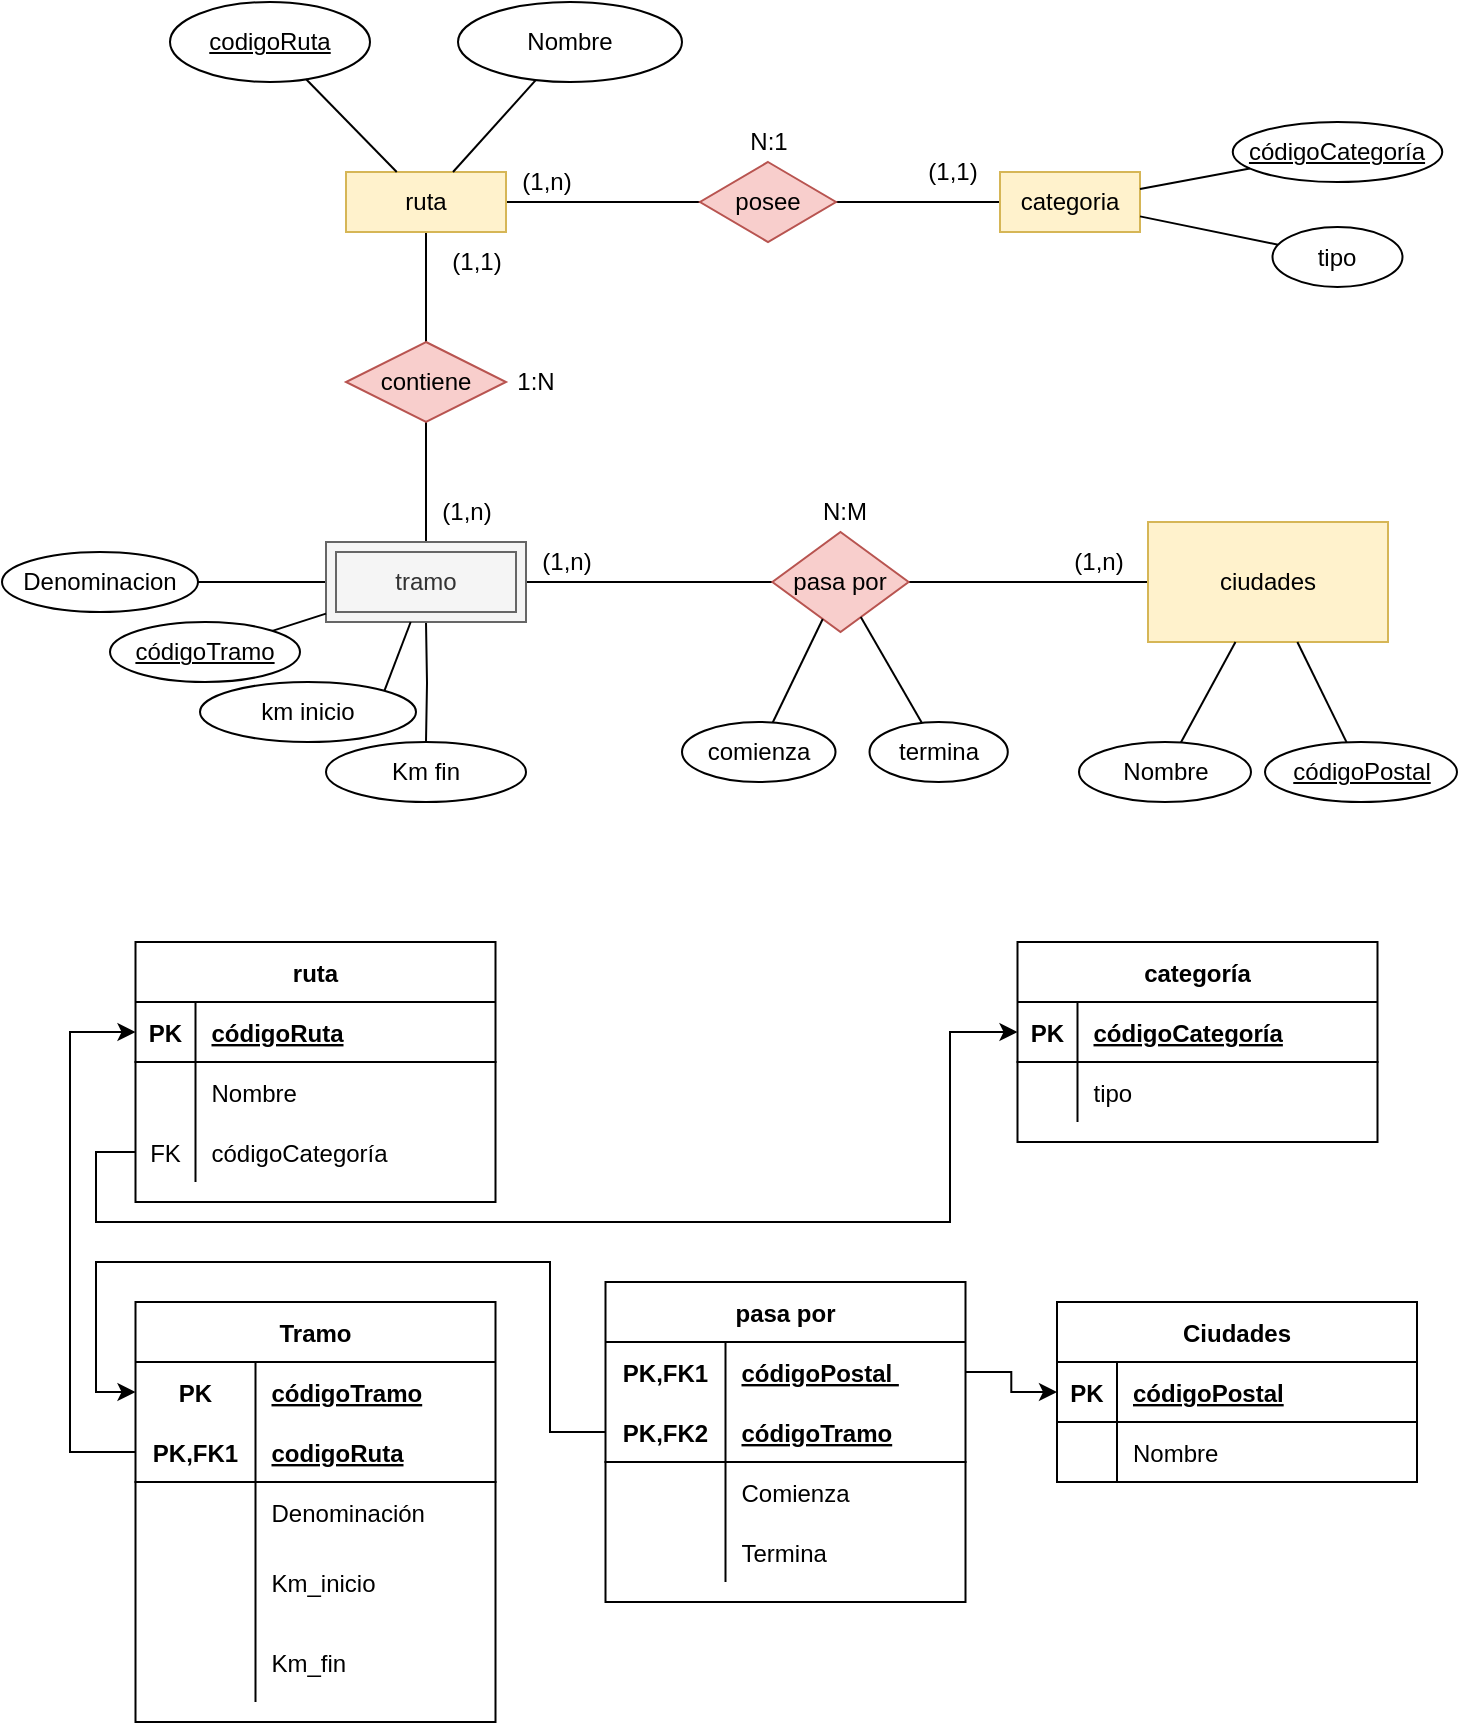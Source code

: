<mxfile version="20.4.0" type="github">
  <diagram id="KRlwMLuU-Q57Mkn1bWSh" name="Page-1">
    <mxGraphModel dx="1100" dy="999" grid="1" gridSize="10" guides="1" tooltips="1" connect="1" arrows="1" fold="1" page="1" pageScale="1" pageWidth="827" pageHeight="1169" math="0" shadow="0">
      <root>
        <mxCell id="0" />
        <mxCell id="1" parent="0" />
        <mxCell id="Nnzr_GY6lDxuYCMWYDKy-19" style="edgeStyle=orthogonalEdgeStyle;rounded=0;orthogonalLoop=1;jettySize=auto;html=1;endArrow=none;endFill=0;" parent="1" source="Nnzr_GY6lDxuYCMWYDKy-4" target="Nnzr_GY6lDxuYCMWYDKy-18" edge="1">
          <mxGeometry relative="1" as="geometry" />
        </mxCell>
        <mxCell id="3IoF0hXhuzRsBuDb1XvG-8" value="" style="edgeStyle=orthogonalEdgeStyle;rounded=0;orthogonalLoop=1;jettySize=auto;html=1;endArrow=none;endFill=0;" parent="1" source="Nnzr_GY6lDxuYCMWYDKy-4" target="3IoF0hXhuzRsBuDb1XvG-7" edge="1">
          <mxGeometry relative="1" as="geometry" />
        </mxCell>
        <mxCell id="Nnzr_GY6lDxuYCMWYDKy-4" value="ruta" style="whiteSpace=wrap;html=1;align=center;fillColor=#fff2cc;strokeColor=#d6b656;" parent="1" vertex="1">
          <mxGeometry x="218" y="215" width="80" height="30" as="geometry" />
        </mxCell>
        <mxCell id="Nnzr_GY6lDxuYCMWYDKy-6" value="codigoRuta" style="ellipse;whiteSpace=wrap;html=1;align=center;fontStyle=4;" parent="1" vertex="1">
          <mxGeometry x="130" y="130" width="100" height="40" as="geometry" />
        </mxCell>
        <mxCell id="Nnzr_GY6lDxuYCMWYDKy-20" style="edgeStyle=orthogonalEdgeStyle;rounded=0;orthogonalLoop=1;jettySize=auto;html=1;entryX=0.5;entryY=0;entryDx=0;entryDy=0;endArrow=none;endFill=0;" parent="1" source="Nnzr_GY6lDxuYCMWYDKy-18" target="Nnzr_GY6lDxuYCMWYDKy-32" edge="1">
          <mxGeometry relative="1" as="geometry">
            <mxPoint x="713" y="30" as="targetPoint" />
          </mxGeometry>
        </mxCell>
        <mxCell id="Nnzr_GY6lDxuYCMWYDKy-18" value="contiene" style="shape=rhombus;perimeter=rhombusPerimeter;whiteSpace=wrap;html=1;align=center;fillColor=#f8cecc;strokeColor=#b85450;" parent="1" vertex="1">
          <mxGeometry x="218" y="300" width="80" height="40" as="geometry" />
        </mxCell>
        <mxCell id="Nnzr_GY6lDxuYCMWYDKy-22" value="(1,n)" style="text;html=1;align=center;verticalAlign=middle;resizable=0;points=[];autosize=1;strokeColor=none;fillColor=none;" parent="1" vertex="1">
          <mxGeometry x="253" y="370" width="50" height="30" as="geometry" />
        </mxCell>
        <mxCell id="Nnzr_GY6lDxuYCMWYDKy-23" value="(1,1)" style="text;html=1;align=center;verticalAlign=middle;resizable=0;points=[];autosize=1;strokeColor=none;fillColor=none;" parent="1" vertex="1">
          <mxGeometry x="258" y="245" width="50" height="30" as="geometry" />
        </mxCell>
        <mxCell id="Nnzr_GY6lDxuYCMWYDKy-24" value="km inicio" style="ellipse;whiteSpace=wrap;html=1;" parent="1" vertex="1">
          <mxGeometry x="145" y="470" width="108" height="30" as="geometry" />
        </mxCell>
        <mxCell id="Nnzr_GY6lDxuYCMWYDKy-28" value="Km fin" style="ellipse;whiteSpace=wrap;html=1;" parent="1" vertex="1">
          <mxGeometry x="208" y="500" width="100" height="30" as="geometry" />
        </mxCell>
        <mxCell id="Nnzr_GY6lDxuYCMWYDKy-38" value="" style="edgeStyle=orthogonalEdgeStyle;rounded=0;orthogonalLoop=1;jettySize=auto;html=1;endArrow=none;endFill=0;" parent="1" source="Nnzr_GY6lDxuYCMWYDKy-32" target="Nnzr_GY6lDxuYCMWYDKy-37" edge="1">
          <mxGeometry relative="1" as="geometry" />
        </mxCell>
        <mxCell id="3IoF0hXhuzRsBuDb1XvG-27" style="edgeStyle=orthogonalEdgeStyle;rounded=0;orthogonalLoop=1;jettySize=auto;html=1;exitX=0;exitY=1;exitDx=0;exitDy=0;endArrow=none;endFill=0;" parent="1" target="Nnzr_GY6lDxuYCMWYDKy-28" edge="1">
          <mxGeometry relative="1" as="geometry">
            <mxPoint x="258" y="440" as="sourcePoint" />
          </mxGeometry>
        </mxCell>
        <mxCell id="_XTWff0UPh5AKu2jDrgm-16" value="" style="edgeStyle=orthogonalEdgeStyle;rounded=0;orthogonalLoop=1;jettySize=auto;html=1;endArrow=none;endFill=0;" parent="1" source="Nnzr_GY6lDxuYCMWYDKy-32" target="_XTWff0UPh5AKu2jDrgm-15" edge="1">
          <mxGeometry relative="1" as="geometry" />
        </mxCell>
        <mxCell id="Nnzr_GY6lDxuYCMWYDKy-32" value="tramo" style="shape=ext;margin=3;double=1;whiteSpace=wrap;html=1;align=center;fillColor=#f5f5f5;fontColor=#333333;strokeColor=#666666;" parent="1" vertex="1">
          <mxGeometry x="208" y="400" width="100" height="40" as="geometry" />
        </mxCell>
        <mxCell id="Nnzr_GY6lDxuYCMWYDKy-41" value="" style="edgeStyle=orthogonalEdgeStyle;rounded=0;orthogonalLoop=1;jettySize=auto;html=1;endArrow=none;endFill=0;" parent="1" source="Nnzr_GY6lDxuYCMWYDKy-37" target="Nnzr_GY6lDxuYCMWYDKy-40" edge="1">
          <mxGeometry relative="1" as="geometry" />
        </mxCell>
        <mxCell id="Nnzr_GY6lDxuYCMWYDKy-37" value="pasa por" style="rhombus;whiteSpace=wrap;html=1;fillColor=#f8cecc;strokeColor=#b85450;" parent="1" vertex="1">
          <mxGeometry x="431.19" y="395" width="68.13" height="50" as="geometry" />
        </mxCell>
        <mxCell id="Nnzr_GY6lDxuYCMWYDKy-40" value="ciudades" style="whiteSpace=wrap;html=1;fillColor=#fff2cc;strokeColor=#d6b656;" parent="1" vertex="1">
          <mxGeometry x="619.0" y="390" width="120" height="60" as="geometry" />
        </mxCell>
        <mxCell id="Nnzr_GY6lDxuYCMWYDKy-42" value="(1,n)" style="text;html=1;align=center;verticalAlign=middle;resizable=0;points=[];autosize=1;strokeColor=none;fillColor=none;" parent="1" vertex="1">
          <mxGeometry x="569" y="395" width="50" height="30" as="geometry" />
        </mxCell>
        <mxCell id="Nnzr_GY6lDxuYCMWYDKy-43" value="Nombre" style="ellipse;whiteSpace=wrap;html=1;align=center;" parent="1" vertex="1">
          <mxGeometry x="584.5" y="500" width="86" height="30" as="geometry" />
        </mxCell>
        <mxCell id="Nnzr_GY6lDxuYCMWYDKy-45" value="códigoPostal" style="ellipse;whiteSpace=wrap;html=1;align=center;fontStyle=4;" parent="1" vertex="1">
          <mxGeometry x="677.5" y="500" width="96" height="30" as="geometry" />
        </mxCell>
        <mxCell id="Nnzr_GY6lDxuYCMWYDKy-47" value="(1,n)" style="text;html=1;align=center;verticalAlign=middle;resizable=0;points=[];autosize=1;strokeColor=none;fillColor=none;" parent="1" vertex="1">
          <mxGeometry x="303" y="395" width="50" height="30" as="geometry" />
        </mxCell>
        <mxCell id="Nnzr_GY6lDxuYCMWYDKy-60" value="termina" style="ellipse;whiteSpace=wrap;html=1;" parent="1" vertex="1">
          <mxGeometry x="479.76" y="490" width="69.14" height="30" as="geometry" />
        </mxCell>
        <mxCell id="Nnzr_GY6lDxuYCMWYDKy-62" value="comienza" style="ellipse;whiteSpace=wrap;html=1;" parent="1" vertex="1">
          <mxGeometry x="386" y="490" width="76.76" height="30" as="geometry" />
        </mxCell>
        <mxCell id="Nnzr_GY6lDxuYCMWYDKy-64" value="códigoTramo" style="ellipse;whiteSpace=wrap;html=1;align=center;fontStyle=4;" parent="1" vertex="1">
          <mxGeometry x="100" y="440" width="95" height="30" as="geometry" />
        </mxCell>
        <mxCell id="3IoF0hXhuzRsBuDb1XvG-1" value="1:N" style="text;html=1;strokeColor=none;fillColor=none;align=center;verticalAlign=middle;whiteSpace=wrap;rounded=0;" parent="1" vertex="1">
          <mxGeometry x="283" y="305" width="60" height="30" as="geometry" />
        </mxCell>
        <mxCell id="3IoF0hXhuzRsBuDb1XvG-10" value="" style="edgeStyle=orthogonalEdgeStyle;rounded=0;orthogonalLoop=1;jettySize=auto;html=1;endArrow=none;endFill=0;" parent="1" source="3IoF0hXhuzRsBuDb1XvG-7" target="3IoF0hXhuzRsBuDb1XvG-9" edge="1">
          <mxGeometry relative="1" as="geometry" />
        </mxCell>
        <mxCell id="3IoF0hXhuzRsBuDb1XvG-7" value="posee" style="rhombus;whiteSpace=wrap;html=1;labelBackgroundColor=none;fillColor=#f8cecc;strokeColor=#b85450;" parent="1" vertex="1">
          <mxGeometry x="395" y="210" width="68" height="40" as="geometry" />
        </mxCell>
        <mxCell id="3IoF0hXhuzRsBuDb1XvG-9" value="categoria" style="whiteSpace=wrap;html=1;fillColor=#fff2cc;strokeColor=#d6b656;" parent="1" vertex="1">
          <mxGeometry x="545" y="215" width="70" height="30" as="geometry" />
        </mxCell>
        <mxCell id="3IoF0hXhuzRsBuDb1XvG-11" value="tipo" style="ellipse;whiteSpace=wrap;html=1;" parent="1" vertex="1">
          <mxGeometry x="681.25" y="242.5" width="65" height="30" as="geometry" />
        </mxCell>
        <mxCell id="3IoF0hXhuzRsBuDb1XvG-13" value="Nombre" style="ellipse;whiteSpace=wrap;html=1;" parent="1" vertex="1">
          <mxGeometry x="274" y="130" width="112" height="40" as="geometry" />
        </mxCell>
        <mxCell id="3IoF0hXhuzRsBuDb1XvG-15" value="códigoCategoría" style="ellipse;whiteSpace=wrap;html=1;align=center;fontStyle=4;" parent="1" vertex="1">
          <mxGeometry x="661.38" y="190" width="104.75" height="30" as="geometry" />
        </mxCell>
        <mxCell id="3IoF0hXhuzRsBuDb1XvG-17" value="(1,1)" style="text;html=1;align=center;verticalAlign=middle;resizable=0;points=[];autosize=1;strokeColor=none;fillColor=none;" parent="1" vertex="1">
          <mxGeometry x="496" y="200" width="50" height="30" as="geometry" />
        </mxCell>
        <mxCell id="3IoF0hXhuzRsBuDb1XvG-18" value="(1,n)" style="text;html=1;align=center;verticalAlign=middle;resizable=0;points=[];autosize=1;strokeColor=none;fillColor=none;" parent="1" vertex="1">
          <mxGeometry x="293" y="205" width="50" height="30" as="geometry" />
        </mxCell>
        <mxCell id="3IoF0hXhuzRsBuDb1XvG-19" value="N:1" style="text;html=1;align=center;verticalAlign=middle;resizable=0;points=[];autosize=1;strokeColor=none;fillColor=none;" parent="1" vertex="1">
          <mxGeometry x="409" y="185" width="40" height="30" as="geometry" />
        </mxCell>
        <mxCell id="3IoF0hXhuzRsBuDb1XvG-20" value="N:M" style="text;html=1;align=center;verticalAlign=middle;resizable=0;points=[];autosize=1;strokeColor=none;fillColor=none;" parent="1" vertex="1">
          <mxGeometry x="442.45" y="370" width="50" height="30" as="geometry" />
        </mxCell>
        <mxCell id="_XTWff0UPh5AKu2jDrgm-4" value="" style="endArrow=none;html=1;rounded=0;" parent="1" source="Nnzr_GY6lDxuYCMWYDKy-62" target="Nnzr_GY6lDxuYCMWYDKy-37" edge="1">
          <mxGeometry width="50" height="50" relative="1" as="geometry">
            <mxPoint x="353.761" y="480.506" as="sourcePoint" />
            <mxPoint x="327.923" y="450" as="targetPoint" />
          </mxGeometry>
        </mxCell>
        <mxCell id="_XTWff0UPh5AKu2jDrgm-5" value="" style="endArrow=none;html=1;rounded=0;" parent="1" source="Nnzr_GY6lDxuYCMWYDKy-60" target="Nnzr_GY6lDxuYCMWYDKy-37" edge="1">
          <mxGeometry width="50" height="50" relative="1" as="geometry">
            <mxPoint x="441.31" y="500.247" as="sourcePoint" />
            <mxPoint x="466.369" y="448.479" as="targetPoint" />
          </mxGeometry>
        </mxCell>
        <mxCell id="_XTWff0UPh5AKu2jDrgm-7" value="" style="endArrow=none;html=1;rounded=0;" parent="1" source="Nnzr_GY6lDxuYCMWYDKy-43" target="Nnzr_GY6lDxuYCMWYDKy-40" edge="1">
          <mxGeometry width="50" height="50" relative="1" as="geometry">
            <mxPoint x="516.069" y="500.435" as="sourcePoint" />
            <mxPoint x="485.393" y="447.56" as="targetPoint" />
          </mxGeometry>
        </mxCell>
        <mxCell id="_XTWff0UPh5AKu2jDrgm-8" value="" style="endArrow=none;html=1;rounded=0;" parent="1" source="Nnzr_GY6lDxuYCMWYDKy-45" target="Nnzr_GY6lDxuYCMWYDKy-40" edge="1">
          <mxGeometry width="50" height="50" relative="1" as="geometry">
            <mxPoint x="645.438" y="510.258" as="sourcePoint" />
            <mxPoint x="672.737" y="460" as="targetPoint" />
          </mxGeometry>
        </mxCell>
        <mxCell id="_XTWff0UPh5AKu2jDrgm-9" value="" style="endArrow=none;html=1;rounded=0;exitX=1;exitY=0;exitDx=0;exitDy=0;" parent="1" source="Nnzr_GY6lDxuYCMWYDKy-24" target="Nnzr_GY6lDxuYCMWYDKy-32" edge="1">
          <mxGeometry width="50" height="50" relative="1" as="geometry">
            <mxPoint x="310.761" y="480.506" as="sourcePoint" />
            <mxPoint x="284.923" y="450" as="targetPoint" />
          </mxGeometry>
        </mxCell>
        <mxCell id="_XTWff0UPh5AKu2jDrgm-10" value="" style="endArrow=none;html=1;rounded=0;" parent="1" source="Nnzr_GY6lDxuYCMWYDKy-64" target="Nnzr_GY6lDxuYCMWYDKy-32" edge="1">
          <mxGeometry width="50" height="50" relative="1" as="geometry">
            <mxPoint x="210.184" y="514.393" as="sourcePoint" />
            <mxPoint x="254.298" y="450" as="targetPoint" />
          </mxGeometry>
        </mxCell>
        <mxCell id="_XTWff0UPh5AKu2jDrgm-11" value="" style="endArrow=none;html=1;rounded=0;" parent="1" source="Nnzr_GY6lDxuYCMWYDKy-6" target="Nnzr_GY6lDxuYCMWYDKy-4" edge="1">
          <mxGeometry width="50" height="50" relative="1" as="geometry">
            <mxPoint x="396" y="400" as="sourcePoint" />
            <mxPoint x="446" y="350" as="targetPoint" />
          </mxGeometry>
        </mxCell>
        <mxCell id="_XTWff0UPh5AKu2jDrgm-12" value="" style="endArrow=none;html=1;rounded=0;" parent="1" source="3IoF0hXhuzRsBuDb1XvG-13" target="Nnzr_GY6lDxuYCMWYDKy-4" edge="1">
          <mxGeometry width="50" height="50" relative="1" as="geometry">
            <mxPoint x="208.074" y="178.648" as="sourcePoint" />
            <mxPoint x="253.375" y="225" as="targetPoint" />
          </mxGeometry>
        </mxCell>
        <mxCell id="_XTWff0UPh5AKu2jDrgm-13" value="" style="endArrow=none;html=1;rounded=0;" parent="1" source="3IoF0hXhuzRsBuDb1XvG-9" target="3IoF0hXhuzRsBuDb1XvG-11" edge="1">
          <mxGeometry width="50" height="50" relative="1" as="geometry">
            <mxPoint x="396" y="400" as="sourcePoint" />
            <mxPoint x="446" y="350" as="targetPoint" />
          </mxGeometry>
        </mxCell>
        <mxCell id="_XTWff0UPh5AKu2jDrgm-14" value="" style="endArrow=none;html=1;rounded=0;" parent="1" source="3IoF0hXhuzRsBuDb1XvG-9" target="3IoF0hXhuzRsBuDb1XvG-15" edge="1">
          <mxGeometry width="50" height="50" relative="1" as="geometry">
            <mxPoint x="625" y="247.222" as="sourcePoint" />
            <mxPoint x="694.001" y="261.461" as="targetPoint" />
          </mxGeometry>
        </mxCell>
        <mxCell id="_XTWff0UPh5AKu2jDrgm-15" value="Denominacion" style="ellipse;whiteSpace=wrap;html=1;" parent="1" vertex="1">
          <mxGeometry x="46" y="405" width="98" height="30" as="geometry" />
        </mxCell>
        <mxCell id="AWutIlc_fmnR06b87aIu-1" value="ruta" style="shape=table;startSize=30;container=1;collapsible=1;childLayout=tableLayout;fixedRows=1;rowLines=0;fontStyle=1;align=center;resizeLast=1;" vertex="1" parent="1">
          <mxGeometry x="112.75" y="600" width="180" height="130" as="geometry" />
        </mxCell>
        <mxCell id="AWutIlc_fmnR06b87aIu-2" value="" style="shape=tableRow;horizontal=0;startSize=0;swimlaneHead=0;swimlaneBody=0;fillColor=none;collapsible=0;dropTarget=0;points=[[0,0.5],[1,0.5]];portConstraint=eastwest;top=0;left=0;right=0;bottom=1;" vertex="1" parent="AWutIlc_fmnR06b87aIu-1">
          <mxGeometry y="30" width="180" height="30" as="geometry" />
        </mxCell>
        <mxCell id="AWutIlc_fmnR06b87aIu-3" value="PK" style="shape=partialRectangle;connectable=0;fillColor=none;top=0;left=0;bottom=0;right=0;fontStyle=1;overflow=hidden;" vertex="1" parent="AWutIlc_fmnR06b87aIu-2">
          <mxGeometry width="30" height="30" as="geometry">
            <mxRectangle width="30" height="30" as="alternateBounds" />
          </mxGeometry>
        </mxCell>
        <mxCell id="AWutIlc_fmnR06b87aIu-4" value="códigoRuta" style="shape=partialRectangle;connectable=0;fillColor=none;top=0;left=0;bottom=0;right=0;align=left;spacingLeft=6;fontStyle=5;overflow=hidden;" vertex="1" parent="AWutIlc_fmnR06b87aIu-2">
          <mxGeometry x="30" width="150" height="30" as="geometry">
            <mxRectangle width="150" height="30" as="alternateBounds" />
          </mxGeometry>
        </mxCell>
        <mxCell id="AWutIlc_fmnR06b87aIu-5" value="" style="shape=tableRow;horizontal=0;startSize=0;swimlaneHead=0;swimlaneBody=0;fillColor=none;collapsible=0;dropTarget=0;points=[[0,0.5],[1,0.5]];portConstraint=eastwest;top=0;left=0;right=0;bottom=0;" vertex="1" parent="AWutIlc_fmnR06b87aIu-1">
          <mxGeometry y="60" width="180" height="30" as="geometry" />
        </mxCell>
        <mxCell id="AWutIlc_fmnR06b87aIu-6" value="" style="shape=partialRectangle;connectable=0;fillColor=none;top=0;left=0;bottom=0;right=0;editable=1;overflow=hidden;" vertex="1" parent="AWutIlc_fmnR06b87aIu-5">
          <mxGeometry width="30" height="30" as="geometry">
            <mxRectangle width="30" height="30" as="alternateBounds" />
          </mxGeometry>
        </mxCell>
        <mxCell id="AWutIlc_fmnR06b87aIu-7" value="Nombre" style="shape=partialRectangle;connectable=0;fillColor=none;top=0;left=0;bottom=0;right=0;align=left;spacingLeft=6;overflow=hidden;" vertex="1" parent="AWutIlc_fmnR06b87aIu-5">
          <mxGeometry x="30" width="150" height="30" as="geometry">
            <mxRectangle width="150" height="30" as="alternateBounds" />
          </mxGeometry>
        </mxCell>
        <mxCell id="AWutIlc_fmnR06b87aIu-8" value="" style="shape=tableRow;horizontal=0;startSize=0;swimlaneHead=0;swimlaneBody=0;fillColor=none;collapsible=0;dropTarget=0;points=[[0,0.5],[1,0.5]];portConstraint=eastwest;top=0;left=0;right=0;bottom=0;" vertex="1" parent="AWutIlc_fmnR06b87aIu-1">
          <mxGeometry y="90" width="180" height="30" as="geometry" />
        </mxCell>
        <mxCell id="AWutIlc_fmnR06b87aIu-9" value="FK" style="shape=partialRectangle;connectable=0;fillColor=none;top=0;left=0;bottom=0;right=0;editable=1;overflow=hidden;" vertex="1" parent="AWutIlc_fmnR06b87aIu-8">
          <mxGeometry width="30" height="30" as="geometry">
            <mxRectangle width="30" height="30" as="alternateBounds" />
          </mxGeometry>
        </mxCell>
        <mxCell id="AWutIlc_fmnR06b87aIu-10" value="códigoCategoría" style="shape=partialRectangle;connectable=0;fillColor=none;top=0;left=0;bottom=0;right=0;align=left;spacingLeft=6;overflow=hidden;" vertex="1" parent="AWutIlc_fmnR06b87aIu-8">
          <mxGeometry x="30" width="150" height="30" as="geometry">
            <mxRectangle width="150" height="30" as="alternateBounds" />
          </mxGeometry>
        </mxCell>
        <mxCell id="AWutIlc_fmnR06b87aIu-110" style="edgeStyle=orthogonalEdgeStyle;rounded=0;orthogonalLoop=1;jettySize=auto;html=1;exitX=1;exitY=0.5;exitDx=0;exitDy=0;" edge="1" parent="AWutIlc_fmnR06b87aIu-1" source="AWutIlc_fmnR06b87aIu-8" target="AWutIlc_fmnR06b87aIu-8">
          <mxGeometry relative="1" as="geometry" />
        </mxCell>
        <mxCell id="AWutIlc_fmnR06b87aIu-14" value="Tramo" style="shape=table;startSize=30;container=1;collapsible=1;childLayout=tableLayout;fixedRows=1;rowLines=0;fontStyle=1;align=center;resizeLast=1;" vertex="1" parent="1">
          <mxGeometry x="112.75" y="780" width="180" height="210" as="geometry" />
        </mxCell>
        <mxCell id="AWutIlc_fmnR06b87aIu-15" value="" style="shape=tableRow;horizontal=0;startSize=0;swimlaneHead=0;swimlaneBody=0;fillColor=none;collapsible=0;dropTarget=0;points=[[0,0.5],[1,0.5]];portConstraint=eastwest;top=0;left=0;right=0;bottom=0;" vertex="1" parent="AWutIlc_fmnR06b87aIu-14">
          <mxGeometry y="30" width="180" height="30" as="geometry" />
        </mxCell>
        <mxCell id="AWutIlc_fmnR06b87aIu-16" value="PK" style="shape=partialRectangle;connectable=0;fillColor=none;top=0;left=0;bottom=0;right=0;fontStyle=1;overflow=hidden;" vertex="1" parent="AWutIlc_fmnR06b87aIu-15">
          <mxGeometry width="60" height="30" as="geometry">
            <mxRectangle width="60" height="30" as="alternateBounds" />
          </mxGeometry>
        </mxCell>
        <mxCell id="AWutIlc_fmnR06b87aIu-17" value="códigoTramo" style="shape=partialRectangle;connectable=0;fillColor=none;top=0;left=0;bottom=0;right=0;align=left;spacingLeft=6;fontStyle=5;overflow=hidden;" vertex="1" parent="AWutIlc_fmnR06b87aIu-15">
          <mxGeometry x="60" width="120" height="30" as="geometry">
            <mxRectangle width="120" height="30" as="alternateBounds" />
          </mxGeometry>
        </mxCell>
        <mxCell id="AWutIlc_fmnR06b87aIu-18" value="" style="shape=tableRow;horizontal=0;startSize=0;swimlaneHead=0;swimlaneBody=0;fillColor=none;collapsible=0;dropTarget=0;points=[[0,0.5],[1,0.5]];portConstraint=eastwest;top=0;left=0;right=0;bottom=1;" vertex="1" parent="AWutIlc_fmnR06b87aIu-14">
          <mxGeometry y="60" width="180" height="30" as="geometry" />
        </mxCell>
        <mxCell id="AWutIlc_fmnR06b87aIu-19" value="PK,FK1" style="shape=partialRectangle;connectable=0;fillColor=none;top=0;left=0;bottom=0;right=0;fontStyle=1;overflow=hidden;" vertex="1" parent="AWutIlc_fmnR06b87aIu-18">
          <mxGeometry width="60" height="30" as="geometry">
            <mxRectangle width="60" height="30" as="alternateBounds" />
          </mxGeometry>
        </mxCell>
        <mxCell id="AWutIlc_fmnR06b87aIu-20" value="codigoRuta" style="shape=partialRectangle;connectable=0;fillColor=none;top=0;left=0;bottom=0;right=0;align=left;spacingLeft=6;fontStyle=5;overflow=hidden;" vertex="1" parent="AWutIlc_fmnR06b87aIu-18">
          <mxGeometry x="60" width="120" height="30" as="geometry">
            <mxRectangle width="120" height="30" as="alternateBounds" />
          </mxGeometry>
        </mxCell>
        <mxCell id="AWutIlc_fmnR06b87aIu-21" value="" style="shape=tableRow;horizontal=0;startSize=0;swimlaneHead=0;swimlaneBody=0;fillColor=none;collapsible=0;dropTarget=0;points=[[0,0.5],[1,0.5]];portConstraint=eastwest;top=0;left=0;right=0;bottom=0;" vertex="1" parent="AWutIlc_fmnR06b87aIu-14">
          <mxGeometry y="90" width="180" height="30" as="geometry" />
        </mxCell>
        <mxCell id="AWutIlc_fmnR06b87aIu-22" value="" style="shape=partialRectangle;connectable=0;fillColor=none;top=0;left=0;bottom=0;right=0;editable=1;overflow=hidden;" vertex="1" parent="AWutIlc_fmnR06b87aIu-21">
          <mxGeometry width="60" height="30" as="geometry">
            <mxRectangle width="60" height="30" as="alternateBounds" />
          </mxGeometry>
        </mxCell>
        <mxCell id="AWutIlc_fmnR06b87aIu-23" value="Denominación " style="shape=partialRectangle;connectable=0;fillColor=none;top=0;left=0;bottom=0;right=0;align=left;spacingLeft=6;overflow=hidden;" vertex="1" parent="AWutIlc_fmnR06b87aIu-21">
          <mxGeometry x="60" width="120" height="30" as="geometry">
            <mxRectangle width="120" height="30" as="alternateBounds" />
          </mxGeometry>
        </mxCell>
        <mxCell id="AWutIlc_fmnR06b87aIu-24" value="" style="shape=tableRow;horizontal=0;startSize=0;swimlaneHead=0;swimlaneBody=0;fillColor=none;collapsible=0;dropTarget=0;points=[[0,0.5],[1,0.5]];portConstraint=eastwest;top=0;left=0;right=0;bottom=0;" vertex="1" parent="AWutIlc_fmnR06b87aIu-14">
          <mxGeometry y="120" width="180" height="40" as="geometry" />
        </mxCell>
        <mxCell id="AWutIlc_fmnR06b87aIu-25" value="" style="shape=partialRectangle;connectable=0;fillColor=none;top=0;left=0;bottom=0;right=0;editable=1;overflow=hidden;" vertex="1" parent="AWutIlc_fmnR06b87aIu-24">
          <mxGeometry width="60" height="40" as="geometry">
            <mxRectangle width="60" height="40" as="alternateBounds" />
          </mxGeometry>
        </mxCell>
        <mxCell id="AWutIlc_fmnR06b87aIu-26" value="Km_inicio" style="shape=partialRectangle;connectable=0;fillColor=none;top=0;left=0;bottom=0;right=0;align=left;spacingLeft=6;overflow=hidden;" vertex="1" parent="AWutIlc_fmnR06b87aIu-24">
          <mxGeometry x="60" width="120" height="40" as="geometry">
            <mxRectangle width="120" height="40" as="alternateBounds" />
          </mxGeometry>
        </mxCell>
        <mxCell id="AWutIlc_fmnR06b87aIu-29" value="" style="shape=tableRow;horizontal=0;startSize=0;swimlaneHead=0;swimlaneBody=0;fillColor=none;collapsible=0;dropTarget=0;points=[[0,0.5],[1,0.5]];portConstraint=eastwest;top=0;left=0;right=0;bottom=0;" vertex="1" parent="AWutIlc_fmnR06b87aIu-14">
          <mxGeometry y="160" width="180" height="40" as="geometry" />
        </mxCell>
        <mxCell id="AWutIlc_fmnR06b87aIu-30" value="" style="shape=partialRectangle;connectable=0;fillColor=none;top=0;left=0;bottom=0;right=0;editable=1;overflow=hidden;" vertex="1" parent="AWutIlc_fmnR06b87aIu-29">
          <mxGeometry width="60" height="40" as="geometry">
            <mxRectangle width="60" height="40" as="alternateBounds" />
          </mxGeometry>
        </mxCell>
        <mxCell id="AWutIlc_fmnR06b87aIu-31" value="Km_fin" style="shape=partialRectangle;connectable=0;fillColor=none;top=0;left=0;bottom=0;right=0;align=left;spacingLeft=6;overflow=hidden;" vertex="1" parent="AWutIlc_fmnR06b87aIu-29">
          <mxGeometry x="60" width="120" height="40" as="geometry">
            <mxRectangle width="120" height="40" as="alternateBounds" />
          </mxGeometry>
        </mxCell>
        <mxCell id="AWutIlc_fmnR06b87aIu-33" value="Ciudades" style="shape=table;startSize=30;container=1;collapsible=1;childLayout=tableLayout;fixedRows=1;rowLines=0;fontStyle=1;align=center;resizeLast=1;" vertex="1" parent="1">
          <mxGeometry x="573.5" y="780" width="180" height="90" as="geometry" />
        </mxCell>
        <mxCell id="AWutIlc_fmnR06b87aIu-34" value="" style="shape=tableRow;horizontal=0;startSize=0;swimlaneHead=0;swimlaneBody=0;fillColor=none;collapsible=0;dropTarget=0;points=[[0,0.5],[1,0.5]];portConstraint=eastwest;top=0;left=0;right=0;bottom=1;" vertex="1" parent="AWutIlc_fmnR06b87aIu-33">
          <mxGeometry y="30" width="180" height="30" as="geometry" />
        </mxCell>
        <mxCell id="AWutIlc_fmnR06b87aIu-35" value="PK" style="shape=partialRectangle;connectable=0;fillColor=none;top=0;left=0;bottom=0;right=0;fontStyle=1;overflow=hidden;" vertex="1" parent="AWutIlc_fmnR06b87aIu-34">
          <mxGeometry width="30" height="30" as="geometry">
            <mxRectangle width="30" height="30" as="alternateBounds" />
          </mxGeometry>
        </mxCell>
        <mxCell id="AWutIlc_fmnR06b87aIu-36" value="códigoPostal" style="shape=partialRectangle;connectable=0;fillColor=none;top=0;left=0;bottom=0;right=0;align=left;spacingLeft=6;fontStyle=5;overflow=hidden;" vertex="1" parent="AWutIlc_fmnR06b87aIu-34">
          <mxGeometry x="30" width="150" height="30" as="geometry">
            <mxRectangle width="150" height="30" as="alternateBounds" />
          </mxGeometry>
        </mxCell>
        <mxCell id="AWutIlc_fmnR06b87aIu-37" value="" style="shape=tableRow;horizontal=0;startSize=0;swimlaneHead=0;swimlaneBody=0;fillColor=none;collapsible=0;dropTarget=0;points=[[0,0.5],[1,0.5]];portConstraint=eastwest;top=0;left=0;right=0;bottom=0;" vertex="1" parent="AWutIlc_fmnR06b87aIu-33">
          <mxGeometry y="60" width="180" height="30" as="geometry" />
        </mxCell>
        <mxCell id="AWutIlc_fmnR06b87aIu-38" value="" style="shape=partialRectangle;connectable=0;fillColor=none;top=0;left=0;bottom=0;right=0;editable=1;overflow=hidden;" vertex="1" parent="AWutIlc_fmnR06b87aIu-37">
          <mxGeometry width="30" height="30" as="geometry">
            <mxRectangle width="30" height="30" as="alternateBounds" />
          </mxGeometry>
        </mxCell>
        <mxCell id="AWutIlc_fmnR06b87aIu-39" value="Nombre" style="shape=partialRectangle;connectable=0;fillColor=none;top=0;left=0;bottom=0;right=0;align=left;spacingLeft=6;overflow=hidden;" vertex="1" parent="AWutIlc_fmnR06b87aIu-37">
          <mxGeometry x="30" width="150" height="30" as="geometry">
            <mxRectangle width="150" height="30" as="alternateBounds" />
          </mxGeometry>
        </mxCell>
        <mxCell id="AWutIlc_fmnR06b87aIu-46" value="pasa por" style="shape=table;startSize=30;container=1;collapsible=1;childLayout=tableLayout;fixedRows=1;rowLines=0;fontStyle=1;align=center;resizeLast=1;" vertex="1" parent="1">
          <mxGeometry x="347.75" y="770" width="180" height="160" as="geometry" />
        </mxCell>
        <mxCell id="AWutIlc_fmnR06b87aIu-47" value="" style="shape=tableRow;horizontal=0;startSize=0;swimlaneHead=0;swimlaneBody=0;fillColor=none;collapsible=0;dropTarget=0;points=[[0,0.5],[1,0.5]];portConstraint=eastwest;top=0;left=0;right=0;bottom=0;" vertex="1" parent="AWutIlc_fmnR06b87aIu-46">
          <mxGeometry y="30" width="180" height="30" as="geometry" />
        </mxCell>
        <mxCell id="AWutIlc_fmnR06b87aIu-48" value="PK,FK1" style="shape=partialRectangle;connectable=0;fillColor=none;top=0;left=0;bottom=0;right=0;fontStyle=1;overflow=hidden;" vertex="1" parent="AWutIlc_fmnR06b87aIu-47">
          <mxGeometry width="60" height="30" as="geometry">
            <mxRectangle width="60" height="30" as="alternateBounds" />
          </mxGeometry>
        </mxCell>
        <mxCell id="AWutIlc_fmnR06b87aIu-49" value="códigoPostal " style="shape=partialRectangle;connectable=0;fillColor=none;top=0;left=0;bottom=0;right=0;align=left;spacingLeft=6;fontStyle=5;overflow=hidden;" vertex="1" parent="AWutIlc_fmnR06b87aIu-47">
          <mxGeometry x="60" width="120" height="30" as="geometry">
            <mxRectangle width="120" height="30" as="alternateBounds" />
          </mxGeometry>
        </mxCell>
        <mxCell id="AWutIlc_fmnR06b87aIu-50" value="" style="shape=tableRow;horizontal=0;startSize=0;swimlaneHead=0;swimlaneBody=0;fillColor=none;collapsible=0;dropTarget=0;points=[[0,0.5],[1,0.5]];portConstraint=eastwest;top=0;left=0;right=0;bottom=1;" vertex="1" parent="AWutIlc_fmnR06b87aIu-46">
          <mxGeometry y="60" width="180" height="30" as="geometry" />
        </mxCell>
        <mxCell id="AWutIlc_fmnR06b87aIu-51" value="PK,FK2" style="shape=partialRectangle;connectable=0;fillColor=none;top=0;left=0;bottom=0;right=0;fontStyle=1;overflow=hidden;" vertex="1" parent="AWutIlc_fmnR06b87aIu-50">
          <mxGeometry width="60" height="30" as="geometry">
            <mxRectangle width="60" height="30" as="alternateBounds" />
          </mxGeometry>
        </mxCell>
        <mxCell id="AWutIlc_fmnR06b87aIu-52" value="códigoTramo" style="shape=partialRectangle;connectable=0;fillColor=none;top=0;left=0;bottom=0;right=0;align=left;spacingLeft=6;fontStyle=5;overflow=hidden;" vertex="1" parent="AWutIlc_fmnR06b87aIu-50">
          <mxGeometry x="60" width="120" height="30" as="geometry">
            <mxRectangle width="120" height="30" as="alternateBounds" />
          </mxGeometry>
        </mxCell>
        <mxCell id="AWutIlc_fmnR06b87aIu-53" value="" style="shape=tableRow;horizontal=0;startSize=0;swimlaneHead=0;swimlaneBody=0;fillColor=none;collapsible=0;dropTarget=0;points=[[0,0.5],[1,0.5]];portConstraint=eastwest;top=0;left=0;right=0;bottom=0;" vertex="1" parent="AWutIlc_fmnR06b87aIu-46">
          <mxGeometry y="90" width="180" height="30" as="geometry" />
        </mxCell>
        <mxCell id="AWutIlc_fmnR06b87aIu-54" value="" style="shape=partialRectangle;connectable=0;fillColor=none;top=0;left=0;bottom=0;right=0;editable=1;overflow=hidden;" vertex="1" parent="AWutIlc_fmnR06b87aIu-53">
          <mxGeometry width="60" height="30" as="geometry">
            <mxRectangle width="60" height="30" as="alternateBounds" />
          </mxGeometry>
        </mxCell>
        <mxCell id="AWutIlc_fmnR06b87aIu-55" value="Comienza" style="shape=partialRectangle;connectable=0;fillColor=none;top=0;left=0;bottom=0;right=0;align=left;spacingLeft=6;overflow=hidden;" vertex="1" parent="AWutIlc_fmnR06b87aIu-53">
          <mxGeometry x="60" width="120" height="30" as="geometry">
            <mxRectangle width="120" height="30" as="alternateBounds" />
          </mxGeometry>
        </mxCell>
        <mxCell id="AWutIlc_fmnR06b87aIu-56" value="" style="shape=tableRow;horizontal=0;startSize=0;swimlaneHead=0;swimlaneBody=0;fillColor=none;collapsible=0;dropTarget=0;points=[[0,0.5],[1,0.5]];portConstraint=eastwest;top=0;left=0;right=0;bottom=0;" vertex="1" parent="AWutIlc_fmnR06b87aIu-46">
          <mxGeometry y="120" width="180" height="30" as="geometry" />
        </mxCell>
        <mxCell id="AWutIlc_fmnR06b87aIu-57" value="" style="shape=partialRectangle;connectable=0;fillColor=none;top=0;left=0;bottom=0;right=0;editable=1;overflow=hidden;" vertex="1" parent="AWutIlc_fmnR06b87aIu-56">
          <mxGeometry width="60" height="30" as="geometry">
            <mxRectangle width="60" height="30" as="alternateBounds" />
          </mxGeometry>
        </mxCell>
        <mxCell id="AWutIlc_fmnR06b87aIu-58" value="Termina" style="shape=partialRectangle;connectable=0;fillColor=none;top=0;left=0;bottom=0;right=0;align=left;spacingLeft=6;overflow=hidden;" vertex="1" parent="AWutIlc_fmnR06b87aIu-56">
          <mxGeometry x="60" width="120" height="30" as="geometry">
            <mxRectangle width="120" height="30" as="alternateBounds" />
          </mxGeometry>
        </mxCell>
        <mxCell id="AWutIlc_fmnR06b87aIu-59" style="edgeStyle=orthogonalEdgeStyle;rounded=0;orthogonalLoop=1;jettySize=auto;html=1;exitX=1;exitY=0.5;exitDx=0;exitDy=0;" edge="1" parent="1" source="AWutIlc_fmnR06b87aIu-47" target="AWutIlc_fmnR06b87aIu-34">
          <mxGeometry relative="1" as="geometry" />
        </mxCell>
        <mxCell id="AWutIlc_fmnR06b87aIu-60" style="edgeStyle=orthogonalEdgeStyle;rounded=0;orthogonalLoop=1;jettySize=auto;html=1;exitX=0;exitY=0.5;exitDx=0;exitDy=0;entryX=0;entryY=0.5;entryDx=0;entryDy=0;" edge="1" parent="1" source="AWutIlc_fmnR06b87aIu-50" target="AWutIlc_fmnR06b87aIu-15">
          <mxGeometry relative="1" as="geometry">
            <Array as="points">
              <mxPoint x="320" y="845" />
              <mxPoint x="320" y="760" />
              <mxPoint x="93" y="760" />
              <mxPoint x="93" y="825" />
            </Array>
          </mxGeometry>
        </mxCell>
        <mxCell id="AWutIlc_fmnR06b87aIu-61" value="categoría" style="shape=table;startSize=30;container=1;collapsible=1;childLayout=tableLayout;fixedRows=1;rowLines=0;fontStyle=1;align=center;resizeLast=1;" vertex="1" parent="1">
          <mxGeometry x="553.75" y="600" width="180" height="100" as="geometry" />
        </mxCell>
        <mxCell id="AWutIlc_fmnR06b87aIu-62" value="" style="shape=tableRow;horizontal=0;startSize=0;swimlaneHead=0;swimlaneBody=0;fillColor=none;collapsible=0;dropTarget=0;points=[[0,0.5],[1,0.5]];portConstraint=eastwest;top=0;left=0;right=0;bottom=1;" vertex="1" parent="AWutIlc_fmnR06b87aIu-61">
          <mxGeometry y="30" width="180" height="30" as="geometry" />
        </mxCell>
        <mxCell id="AWutIlc_fmnR06b87aIu-63" value="PK" style="shape=partialRectangle;connectable=0;fillColor=none;top=0;left=0;bottom=0;right=0;fontStyle=1;overflow=hidden;" vertex="1" parent="AWutIlc_fmnR06b87aIu-62">
          <mxGeometry width="30" height="30" as="geometry">
            <mxRectangle width="30" height="30" as="alternateBounds" />
          </mxGeometry>
        </mxCell>
        <mxCell id="AWutIlc_fmnR06b87aIu-64" value="códigoCategoría" style="shape=partialRectangle;connectable=0;fillColor=none;top=0;left=0;bottom=0;right=0;align=left;spacingLeft=6;fontStyle=5;overflow=hidden;" vertex="1" parent="AWutIlc_fmnR06b87aIu-62">
          <mxGeometry x="30" width="150" height="30" as="geometry">
            <mxRectangle width="150" height="30" as="alternateBounds" />
          </mxGeometry>
        </mxCell>
        <mxCell id="AWutIlc_fmnR06b87aIu-65" value="" style="shape=tableRow;horizontal=0;startSize=0;swimlaneHead=0;swimlaneBody=0;fillColor=none;collapsible=0;dropTarget=0;points=[[0,0.5],[1,0.5]];portConstraint=eastwest;top=0;left=0;right=0;bottom=0;" vertex="1" parent="AWutIlc_fmnR06b87aIu-61">
          <mxGeometry y="60" width="180" height="30" as="geometry" />
        </mxCell>
        <mxCell id="AWutIlc_fmnR06b87aIu-66" value="" style="shape=partialRectangle;connectable=0;fillColor=none;top=0;left=0;bottom=0;right=0;editable=1;overflow=hidden;" vertex="1" parent="AWutIlc_fmnR06b87aIu-65">
          <mxGeometry width="30" height="30" as="geometry">
            <mxRectangle width="30" height="30" as="alternateBounds" />
          </mxGeometry>
        </mxCell>
        <mxCell id="AWutIlc_fmnR06b87aIu-67" value="tipo" style="shape=partialRectangle;connectable=0;fillColor=none;top=0;left=0;bottom=0;right=0;align=left;spacingLeft=6;overflow=hidden;" vertex="1" parent="AWutIlc_fmnR06b87aIu-65">
          <mxGeometry x="30" width="150" height="30" as="geometry">
            <mxRectangle width="150" height="30" as="alternateBounds" />
          </mxGeometry>
        </mxCell>
        <mxCell id="AWutIlc_fmnR06b87aIu-108" style="edgeStyle=orthogonalEdgeStyle;rounded=0;orthogonalLoop=1;jettySize=auto;html=1;entryX=0;entryY=0.5;entryDx=0;entryDy=0;" edge="1" parent="1" source="AWutIlc_fmnR06b87aIu-18" target="AWutIlc_fmnR06b87aIu-2">
          <mxGeometry relative="1" as="geometry">
            <Array as="points">
              <mxPoint x="80" y="855" />
              <mxPoint x="80" y="645" />
            </Array>
          </mxGeometry>
        </mxCell>
        <mxCell id="AWutIlc_fmnR06b87aIu-109" style="edgeStyle=orthogonalEdgeStyle;rounded=0;orthogonalLoop=1;jettySize=auto;html=1;exitX=0;exitY=0.5;exitDx=0;exitDy=0;entryX=0;entryY=0.5;entryDx=0;entryDy=0;" edge="1" parent="1" source="AWutIlc_fmnR06b87aIu-8" target="AWutIlc_fmnR06b87aIu-62">
          <mxGeometry relative="1" as="geometry">
            <Array as="points">
              <mxPoint x="93" y="705" />
              <mxPoint x="93" y="740" />
              <mxPoint x="520" y="740" />
              <mxPoint x="520" y="645" />
            </Array>
          </mxGeometry>
        </mxCell>
      </root>
    </mxGraphModel>
  </diagram>
</mxfile>

